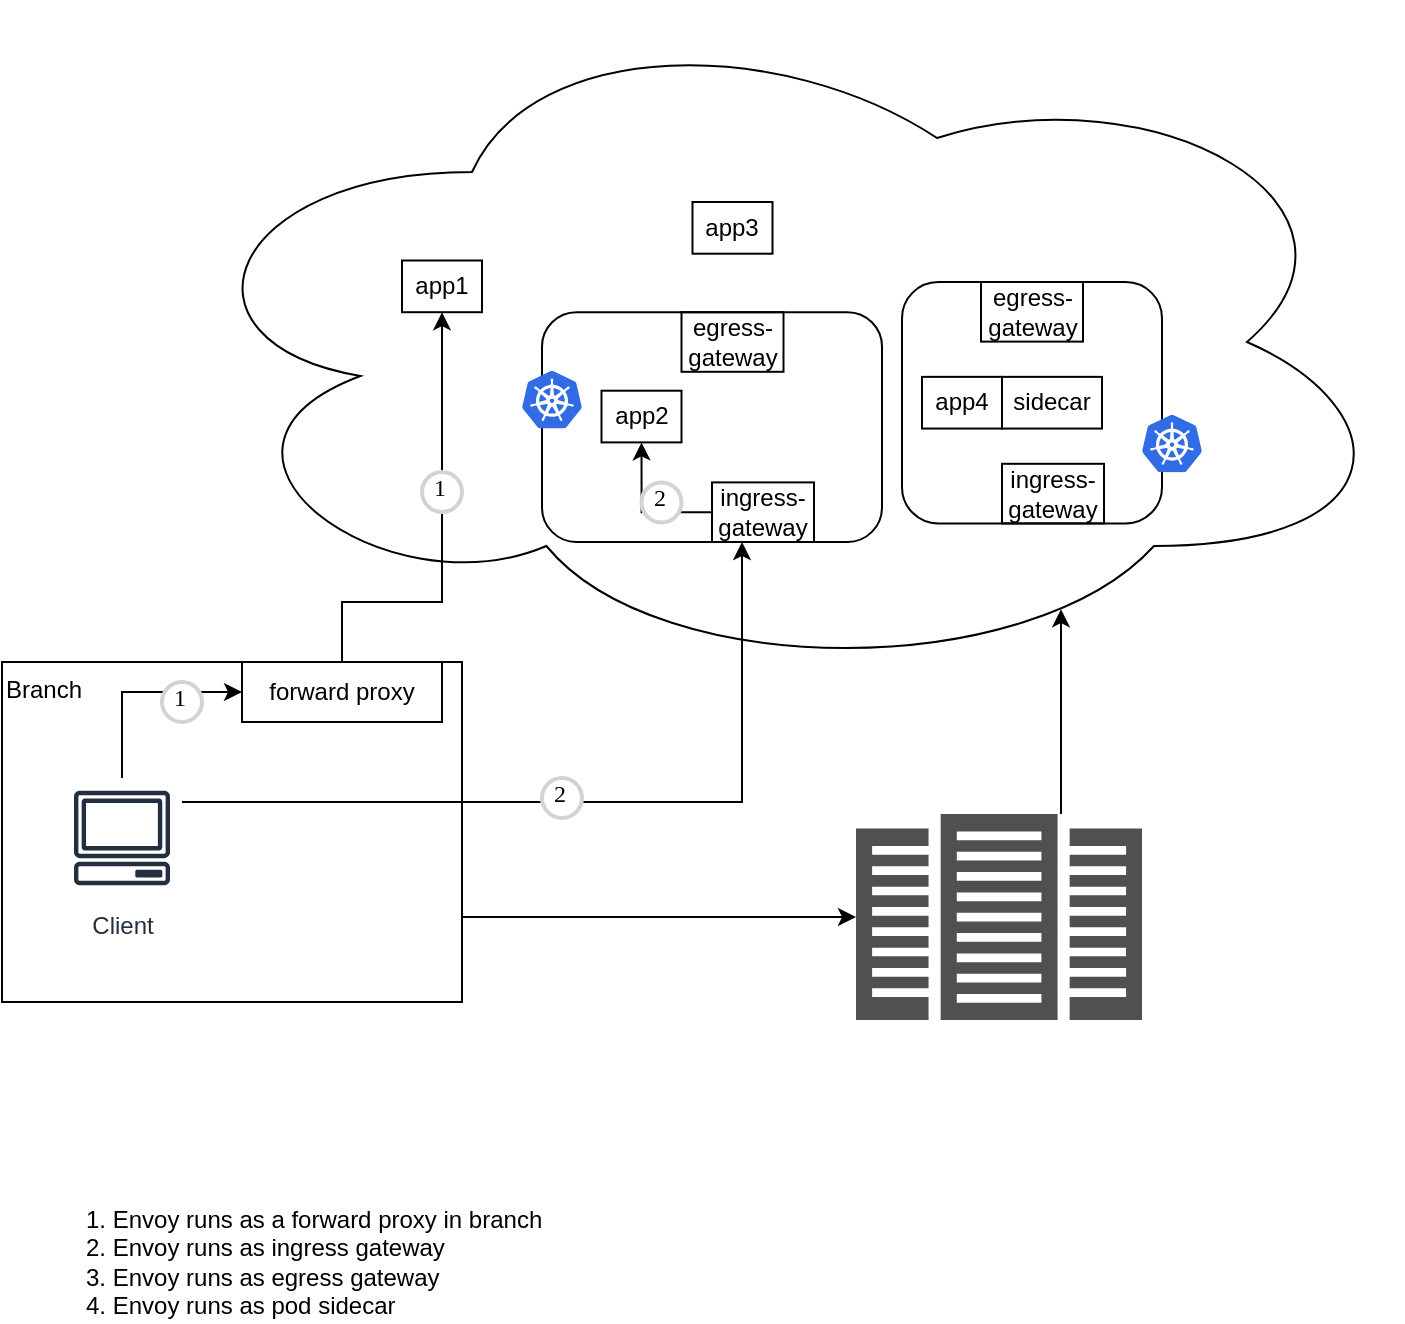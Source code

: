 <mxfile version="17.1.3" type="github">
  <diagram id="W-9ImOpMtnj_Iprmmz2A" name="Page-1">
    <mxGraphModel dx="1185" dy="1735" grid="1" gridSize="10" guides="1" tooltips="1" connect="1" arrows="1" fold="1" page="1" pageScale="1" pageWidth="850" pageHeight="1100" math="0" shadow="0">
      <root>
        <mxCell id="0" />
        <mxCell id="1" parent="0" />
        <mxCell id="btSTc1lj03Zl4ieGrQy4-14" value="Branch" style="rounded=0;whiteSpace=wrap;html=1;fillColor=none;align=left;verticalAlign=top;" parent="1" vertex="1">
          <mxGeometry x="70" y="240" width="230" height="170" as="geometry" />
        </mxCell>
        <mxCell id="btSTc1lj03Zl4ieGrQy4-21" style="edgeStyle=orthogonalEdgeStyle;rounded=0;orthogonalLoop=1;jettySize=auto;html=1;exitX=1;exitY=0.75;exitDx=0;exitDy=0;" parent="1" source="btSTc1lj03Zl4ieGrQy4-14" target="btSTc1lj03Zl4ieGrQy4-19" edge="1">
          <mxGeometry relative="1" as="geometry" />
        </mxCell>
        <mxCell id="IpUflZCy7PfABAmhOsxZ-6" style="edgeStyle=orthogonalEdgeStyle;rounded=0;orthogonalLoop=1;jettySize=auto;html=1;entryX=0;entryY=0.5;entryDx=0;entryDy=0;" edge="1" parent="1" source="btSTc1lj03Zl4ieGrQy4-17" target="btSTc1lj03Zl4ieGrQy4-39">
          <mxGeometry relative="1" as="geometry">
            <Array as="points">
              <mxPoint x="130" y="255" />
            </Array>
          </mxGeometry>
        </mxCell>
        <mxCell id="IpUflZCy7PfABAmhOsxZ-11" style="edgeStyle=orthogonalEdgeStyle;rounded=0;orthogonalLoop=1;jettySize=auto;html=1;" edge="1" parent="1" source="btSTc1lj03Zl4ieGrQy4-17" target="btSTc1lj03Zl4ieGrQy4-31">
          <mxGeometry relative="1" as="geometry">
            <Array as="points">
              <mxPoint x="440" y="310" />
            </Array>
          </mxGeometry>
        </mxCell>
        <mxCell id="btSTc1lj03Zl4ieGrQy4-17" value="Client" style="sketch=0;outlineConnect=0;fontColor=#232F3E;gradientColor=none;strokeColor=#232F3E;fillColor=#ffffff;dashed=0;verticalLabelPosition=bottom;verticalAlign=top;align=center;html=1;fontSize=12;fontStyle=0;aspect=fixed;shape=mxgraph.aws4.resourceIcon;resIcon=mxgraph.aws4.client;" parent="1" vertex="1">
          <mxGeometry x="100" y="298" width="60" height="60" as="geometry" />
        </mxCell>
        <mxCell id="btSTc1lj03Zl4ieGrQy4-18" value="" style="ellipse;shape=cloud;whiteSpace=wrap;html=1;fillColor=none;" parent="1" vertex="1">
          <mxGeometry x="150" y="-90" width="620" height="340" as="geometry" />
        </mxCell>
        <mxCell id="btSTc1lj03Zl4ieGrQy4-37" style="edgeStyle=orthogonalEdgeStyle;rounded=0;orthogonalLoop=1;jettySize=auto;html=1;entryX=0.725;entryY=0.893;entryDx=0;entryDy=0;entryPerimeter=0;" parent="1" source="btSTc1lj03Zl4ieGrQy4-19" target="btSTc1lj03Zl4ieGrQy4-18" edge="1">
          <mxGeometry relative="1" as="geometry">
            <Array as="points">
              <mxPoint x="600" y="368" />
            </Array>
          </mxGeometry>
        </mxCell>
        <mxCell id="btSTc1lj03Zl4ieGrQy4-19" value="" style="sketch=0;pointerEvents=1;shadow=0;dashed=0;html=1;strokeColor=none;fillColor=#505050;labelPosition=center;verticalLabelPosition=bottom;verticalAlign=top;outlineConnect=0;align=center;shape=mxgraph.office.servers.datacenter;" parent="1" vertex="1">
          <mxGeometry x="497" y="316" width="143" height="103" as="geometry" />
        </mxCell>
        <mxCell id="btSTc1lj03Zl4ieGrQy4-27" value="" style="rounded=1;whiteSpace=wrap;html=1;fillColor=none;" parent="1" vertex="1">
          <mxGeometry x="340" y="65.1" width="170" height="114.9" as="geometry" />
        </mxCell>
        <mxCell id="btSTc1lj03Zl4ieGrQy4-28" value="" style="sketch=0;aspect=fixed;html=1;points=[];align=center;image;fontSize=12;image=img/lib/mscae/Kubernetes.svg;fillColor=none;" parent="1" vertex="1">
          <mxGeometry x="330" y="94.48" width="30" height="28.8" as="geometry" />
        </mxCell>
        <mxCell id="btSTc1lj03Zl4ieGrQy4-29" value="" style="rounded=1;whiteSpace=wrap;html=1;fillColor=none;" parent="1" vertex="1">
          <mxGeometry x="520" y="50" width="130" height="120.7" as="geometry" />
        </mxCell>
        <mxCell id="btSTc1lj03Zl4ieGrQy4-30" value="" style="sketch=0;aspect=fixed;html=1;points=[];align=center;image;fontSize=12;image=img/lib/mscae/Kubernetes.svg;fillColor=none;" parent="1" vertex="1">
          <mxGeometry x="640" y="116.4" width="30" height="28.8" as="geometry" />
        </mxCell>
        <mxCell id="IpUflZCy7PfABAmhOsxZ-12" style="edgeStyle=orthogonalEdgeStyle;rounded=0;orthogonalLoop=1;jettySize=auto;html=1;exitX=0;exitY=0.5;exitDx=0;exitDy=0;entryX=0.5;entryY=1;entryDx=0;entryDy=0;" edge="1" parent="1" source="btSTc1lj03Zl4ieGrQy4-31" target="btSTc1lj03Zl4ieGrQy4-42">
          <mxGeometry relative="1" as="geometry" />
        </mxCell>
        <mxCell id="btSTc1lj03Zl4ieGrQy4-31" value="ingress-gateway" style="rounded=0;whiteSpace=wrap;html=1;fillColor=none;" parent="1" vertex="1">
          <mxGeometry x="425" y="150.2" width="51" height="29.8" as="geometry" />
        </mxCell>
        <mxCell id="btSTc1lj03Zl4ieGrQy4-32" value="ingress-gateway" style="rounded=0;whiteSpace=wrap;html=1;fillColor=none;" parent="1" vertex="1">
          <mxGeometry x="570" y="140.9" width="51" height="29.8" as="geometry" />
        </mxCell>
        <mxCell id="btSTc1lj03Zl4ieGrQy4-33" value="egress-gateway" style="rounded=0;whiteSpace=wrap;html=1;fillColor=none;" parent="1" vertex="1">
          <mxGeometry x="409.75" y="65.1" width="51" height="29.8" as="geometry" />
        </mxCell>
        <mxCell id="btSTc1lj03Zl4ieGrQy4-34" value="egress-gateway" style="rounded=0;whiteSpace=wrap;html=1;fillColor=none;" parent="1" vertex="1">
          <mxGeometry x="559.5" y="50.0" width="51" height="29.8" as="geometry" />
        </mxCell>
        <mxCell id="btSTc1lj03Zl4ieGrQy4-36" value="1. Envoy runs as a forward proxy in branch&lt;br&gt;2. Envoy runs as ingress gateway&lt;br&gt;3. Envoy runs as egress gateway&lt;br&gt;4. Envoy runs as pod sidecar" style="text;html=1;align=left;verticalAlign=middle;resizable=0;points=[];autosize=1;strokeColor=none;fillColor=none;" parent="1" vertex="1">
          <mxGeometry x="110" y="510" width="240" height="60" as="geometry" />
        </mxCell>
        <mxCell id="btSTc1lj03Zl4ieGrQy4-38" value="app4" style="rounded=0;whiteSpace=wrap;html=1;fillColor=none;" parent="1" vertex="1">
          <mxGeometry x="530" y="97.43" width="40" height="25.85" as="geometry" />
        </mxCell>
        <mxCell id="IpUflZCy7PfABAmhOsxZ-4" style="edgeStyle=orthogonalEdgeStyle;rounded=0;orthogonalLoop=1;jettySize=auto;html=1;entryX=0.5;entryY=1;entryDx=0;entryDy=0;" edge="1" parent="1" source="btSTc1lj03Zl4ieGrQy4-39" target="IpUflZCy7PfABAmhOsxZ-1">
          <mxGeometry relative="1" as="geometry">
            <Array as="points">
              <mxPoint x="240" y="210" />
              <mxPoint x="290" y="210" />
            </Array>
          </mxGeometry>
        </mxCell>
        <mxCell id="btSTc1lj03Zl4ieGrQy4-39" value="forward proxy" style="rounded=0;whiteSpace=wrap;html=1;fillColor=none;" parent="1" vertex="1">
          <mxGeometry x="190" y="240" width="100" height="30" as="geometry" />
        </mxCell>
        <mxCell id="btSTc1lj03Zl4ieGrQy4-41" value="sidecar" style="rounded=0;whiteSpace=wrap;html=1;fillColor=none;" parent="1" vertex="1">
          <mxGeometry x="570" y="97.43" width="50" height="25.85" as="geometry" />
        </mxCell>
        <mxCell id="btSTc1lj03Zl4ieGrQy4-42" value="app2" style="rounded=0;whiteSpace=wrap;html=1;fillColor=none;" parent="1" vertex="1">
          <mxGeometry x="369.75" y="104.35" width="40" height="25.85" as="geometry" />
        </mxCell>
        <mxCell id="IpUflZCy7PfABAmhOsxZ-1" value="app1" style="rounded=0;whiteSpace=wrap;html=1;fillColor=none;" vertex="1" parent="1">
          <mxGeometry x="270" y="39.25" width="40" height="25.85" as="geometry" />
        </mxCell>
        <mxCell id="IpUflZCy7PfABAmhOsxZ-2" value="app3" style="rounded=0;whiteSpace=wrap;html=1;fillColor=none;" vertex="1" parent="1">
          <mxGeometry x="415.25" y="10.0" width="40" height="25.85" as="geometry" />
        </mxCell>
        <mxCell id="IpUflZCy7PfABAmhOsxZ-7" value="1" style="ellipse;whiteSpace=wrap;html=1;aspect=fixed;strokeWidth=2;fontFamily=Tahoma;spacingBottom=4;spacingRight=2;strokeColor=#d3d3d3;" vertex="1" parent="1">
          <mxGeometry x="150" y="250" width="20" height="20" as="geometry" />
        </mxCell>
        <mxCell id="IpUflZCy7PfABAmhOsxZ-10" value="1" style="ellipse;whiteSpace=wrap;html=1;aspect=fixed;strokeWidth=2;fontFamily=Tahoma;spacingBottom=4;spacingRight=2;strokeColor=#d3d3d3;" vertex="1" parent="1">
          <mxGeometry x="280" y="145" width="20" height="20" as="geometry" />
        </mxCell>
        <mxCell id="IpUflZCy7PfABAmhOsxZ-13" value="2" style="ellipse;whiteSpace=wrap;html=1;aspect=fixed;strokeWidth=2;fontFamily=Tahoma;spacingBottom=4;spacingRight=2;strokeColor=#d3d3d3;" vertex="1" parent="1">
          <mxGeometry x="340" y="298" width="20" height="20" as="geometry" />
        </mxCell>
        <mxCell id="IpUflZCy7PfABAmhOsxZ-15" value="2" style="ellipse;whiteSpace=wrap;html=1;aspect=fixed;strokeWidth=2;fontFamily=Tahoma;spacingBottom=4;spacingRight=2;strokeColor=#d3d3d3;" vertex="1" parent="1">
          <mxGeometry x="389.75" y="150.2" width="20" height="20" as="geometry" />
        </mxCell>
      </root>
    </mxGraphModel>
  </diagram>
</mxfile>
